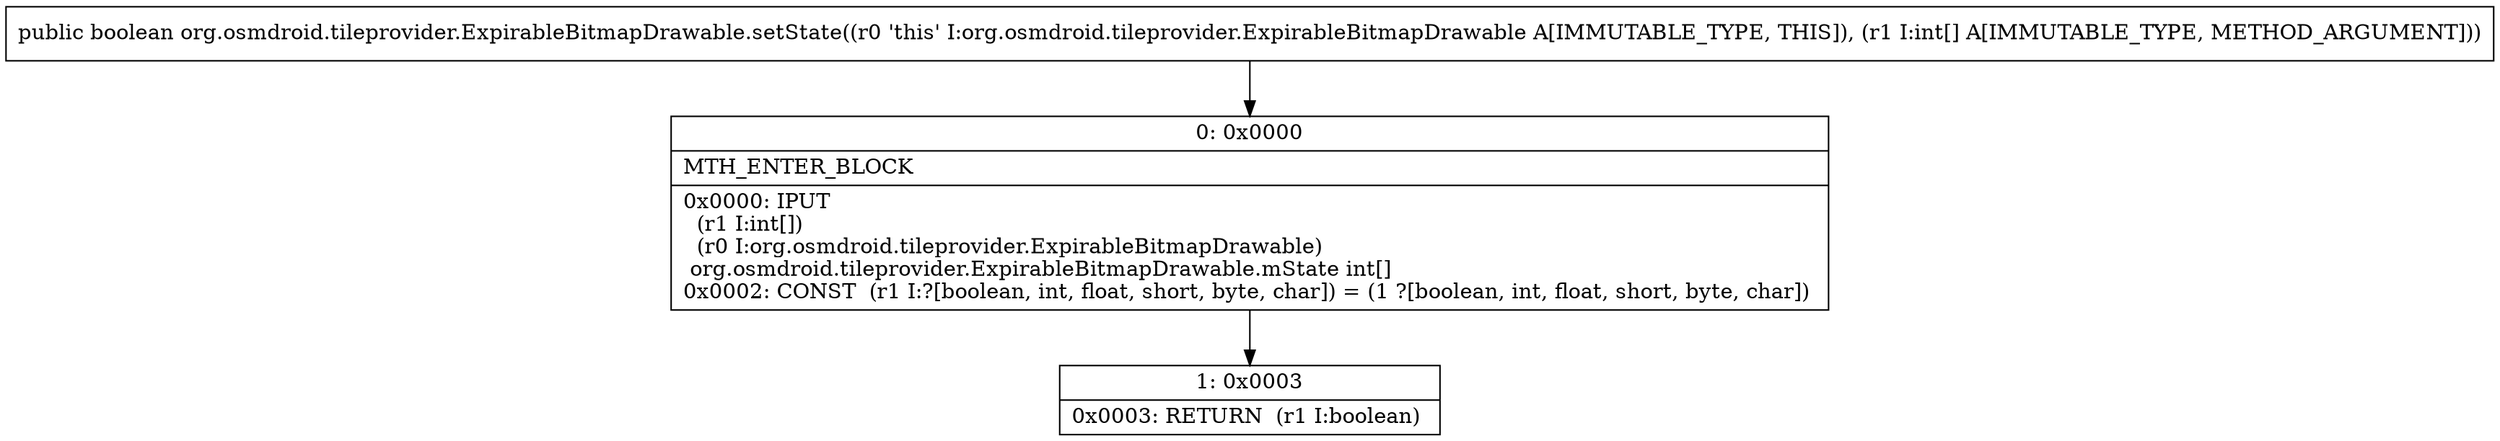 digraph "CFG fororg.osmdroid.tileprovider.ExpirableBitmapDrawable.setState([I)Z" {
Node_0 [shape=record,label="{0\:\ 0x0000|MTH_ENTER_BLOCK\l|0x0000: IPUT  \l  (r1 I:int[])\l  (r0 I:org.osmdroid.tileprovider.ExpirableBitmapDrawable)\l org.osmdroid.tileprovider.ExpirableBitmapDrawable.mState int[] \l0x0002: CONST  (r1 I:?[boolean, int, float, short, byte, char]) = (1 ?[boolean, int, float, short, byte, char]) \l}"];
Node_1 [shape=record,label="{1\:\ 0x0003|0x0003: RETURN  (r1 I:boolean) \l}"];
MethodNode[shape=record,label="{public boolean org.osmdroid.tileprovider.ExpirableBitmapDrawable.setState((r0 'this' I:org.osmdroid.tileprovider.ExpirableBitmapDrawable A[IMMUTABLE_TYPE, THIS]), (r1 I:int[] A[IMMUTABLE_TYPE, METHOD_ARGUMENT])) }"];
MethodNode -> Node_0;
Node_0 -> Node_1;
}

